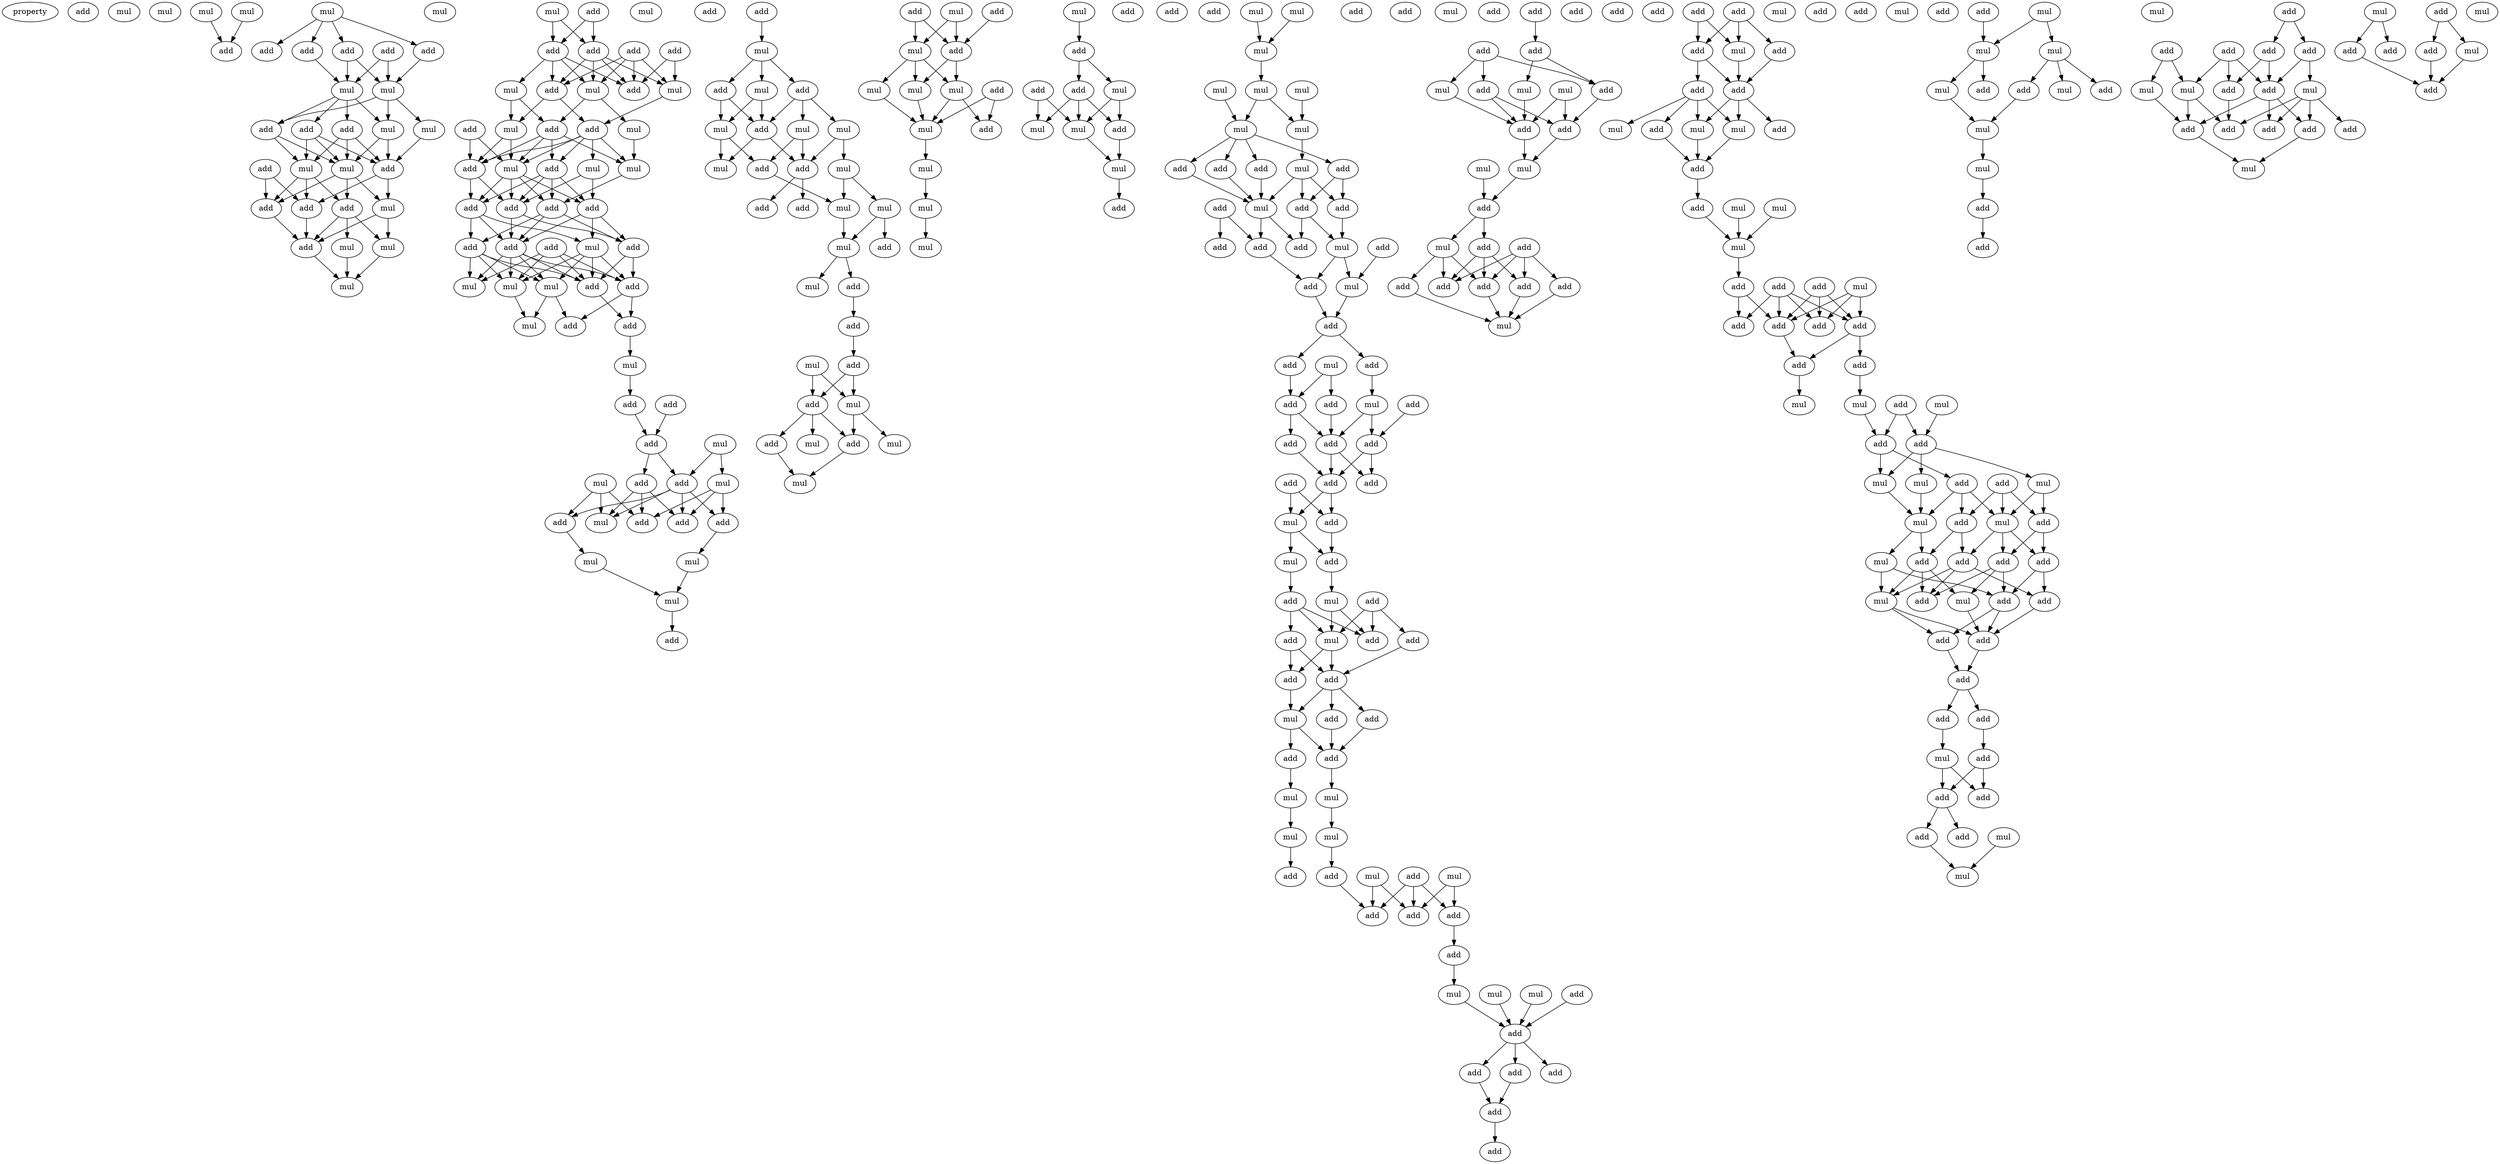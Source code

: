 digraph {
    node [fontcolor=black]
    property [mul=2,lf=1.8]
    0 [ label = add ];
    1 [ label = mul ];
    2 [ label = mul ];
    3 [ label = mul ];
    4 [ label = mul ];
    5 [ label = add ];
    6 [ label = mul ];
    7 [ label = add ];
    8 [ label = add ];
    9 [ label = add ];
    10 [ label = add ];
    11 [ label = add ];
    12 [ label = mul ];
    13 [ label = mul ];
    14 [ label = mul ];
    15 [ label = mul ];
    16 [ label = add ];
    17 [ label = add ];
    18 [ label = add ];
    19 [ label = mul ];
    20 [ label = add ];
    21 [ label = mul ];
    22 [ label = add ];
    23 [ label = add ];
    24 [ label = add ];
    25 [ label = add ];
    26 [ label = mul ];
    27 [ label = add ];
    28 [ label = mul ];
    29 [ label = mul ];
    30 [ label = mul ];
    31 [ label = mul ];
    32 [ label = add ];
    33 [ label = mul ];
    34 [ label = mul ];
    35 [ label = add ];
    36 [ label = add ];
    37 [ label = add ];
    38 [ label = add ];
    39 [ label = mul ];
    40 [ label = add ];
    41 [ label = add ];
    42 [ label = mul ];
    43 [ label = mul ];
    44 [ label = mul ];
    45 [ label = add ];
    46 [ label = add ];
    47 [ label = mul ];
    48 [ label = add ];
    49 [ label = mul ];
    50 [ label = mul ];
    51 [ label = add ];
    52 [ label = mul ];
    53 [ label = add ];
    54 [ label = add ];
    55 [ label = add ];
    56 [ label = add ];
    57 [ label = add ];
    58 [ label = add ];
    59 [ label = add ];
    60 [ label = mul ];
    61 [ label = add ];
    62 [ label = add ];
    63 [ label = mul ];
    64 [ label = mul ];
    65 [ label = mul ];
    66 [ label = add ];
    67 [ label = add ];
    68 [ label = add ];
    69 [ label = mul ];
    70 [ label = add ];
    71 [ label = mul ];
    72 [ label = add ];
    73 [ label = add ];
    74 [ label = add ];
    75 [ label = mul ];
    76 [ label = add ];
    77 [ label = add ];
    78 [ label = mul ];
    79 [ label = mul ];
    80 [ label = add ];
    81 [ label = add ];
    82 [ label = add ];
    83 [ label = mul ];
    84 [ label = add ];
    85 [ label = add ];
    86 [ label = mul ];
    87 [ label = mul ];
    88 [ label = mul ];
    89 [ label = add ];
    90 [ label = add ];
    91 [ label = mul ];
    92 [ label = mul ];
    93 [ label = add ];
    94 [ label = add ];
    95 [ label = mul ];
    96 [ label = mul ];
    97 [ label = mul ];
    98 [ label = add ];
    99 [ label = mul ];
    100 [ label = mul ];
    101 [ label = add ];
    102 [ label = add ];
    103 [ label = add ];
    104 [ label = mul ];
    105 [ label = mul ];
    106 [ label = add ];
    107 [ label = add ];
    108 [ label = mul ];
    109 [ label = mul ];
    110 [ label = add ];
    111 [ label = add ];
    112 [ label = mul ];
    113 [ label = add ];
    114 [ label = add ];
    115 [ label = mul ];
    116 [ label = add ];
    117 [ label = add ];
    118 [ label = mul ];
    119 [ label = mul ];
    120 [ label = mul ];
    121 [ label = mul ];
    122 [ label = add ];
    123 [ label = add ];
    124 [ label = mul ];
    125 [ label = add ];
    126 [ label = mul ];
    127 [ label = add ];
    128 [ label = mul ];
    129 [ label = mul ];
    130 [ label = mul ];
    131 [ label = add ];
    132 [ label = mul ];
    133 [ label = mul ];
    134 [ label = mul ];
    135 [ label = mul ];
    136 [ label = add ];
    137 [ label = add ];
    138 [ label = mul ];
    139 [ label = add ];
    140 [ label = add ];
    141 [ label = mul ];
    142 [ label = add ];
    143 [ label = mul ];
    144 [ label = add ];
    145 [ label = mul ];
    146 [ label = add ];
    147 [ label = add ];
    148 [ label = mul ];
    149 [ label = mul ];
    150 [ label = mul ];
    151 [ label = mul ];
    152 [ label = mul ];
    153 [ label = mul ];
    154 [ label = add ];
    155 [ label = mul ];
    156 [ label = mul ];
    157 [ label = add ];
    158 [ label = add ];
    159 [ label = mul ];
    160 [ label = add ];
    161 [ label = add ];
    162 [ label = add ];
    163 [ label = add ];
    164 [ label = mul ];
    165 [ label = add ];
    166 [ label = mul ];
    167 [ label = add ];
    168 [ label = add ];
    169 [ label = add ];
    170 [ label = add ];
    171 [ label = add ];
    172 [ label = mul ];
    173 [ label = add ];
    174 [ label = mul ];
    175 [ label = add ];
    176 [ label = add ];
    177 [ label = add ];
    178 [ label = mul ];
    179 [ label = add ];
    180 [ label = add ];
    181 [ label = add ];
    182 [ label = add ];
    183 [ label = add ];
    184 [ label = add ];
    185 [ label = add ];
    186 [ label = add ];
    187 [ label = mul ];
    188 [ label = add ];
    189 [ label = add ];
    190 [ label = mul ];
    191 [ label = mul ];
    192 [ label = add ];
    193 [ label = add ];
    194 [ label = add ];
    195 [ label = add ];
    196 [ label = add ];
    197 [ label = mul ];
    198 [ label = add ];
    199 [ label = add ];
    200 [ label = add ];
    201 [ label = mul ];
    202 [ label = add ];
    203 [ label = add ];
    204 [ label = add ];
    205 [ label = mul ];
    206 [ label = mul ];
    207 [ label = add ];
    208 [ label = mul ];
    209 [ label = mul ];
    210 [ label = mul ];
    211 [ label = mul ];
    212 [ label = add ];
    213 [ label = add ];
    214 [ label = add ];
    215 [ label = add ];
    216 [ label = add ];
    217 [ label = add ];
    218 [ label = add ];
    219 [ label = mul ];
    220 [ label = mul ];
    221 [ label = mul ];
    222 [ label = add ];
    223 [ label = add ];
    224 [ label = mul ];
    225 [ label = add ];
    226 [ label = add ];
    227 [ label = add ];
    228 [ label = add ];
    229 [ label = add ];
    230 [ label = add ];
    231 [ label = add ];
    232 [ label = add ];
    233 [ label = add ];
    234 [ label = add ];
    235 [ label = add ];
    236 [ label = add ];
    237 [ label = mul ];
    238 [ label = mul ];
    239 [ label = mul ];
    240 [ label = add ];
    241 [ label = add ];
    242 [ label = add ];
    243 [ label = add ];
    244 [ label = mul ];
    245 [ label = mul ];
    246 [ label = add ];
    247 [ label = add ];
    248 [ label = add ];
    249 [ label = mul ];
    250 [ label = add ];
    251 [ label = add ];
    252 [ label = add ];
    253 [ label = add ];
    254 [ label = add ];
    255 [ label = mul ];
    256 [ label = add ];
    257 [ label = add ];
    258 [ label = add ];
    259 [ label = add ];
    260 [ label = mul ];
    261 [ label = add ];
    262 [ label = mul ];
    263 [ label = add ];
    264 [ label = add ];
    265 [ label = add ];
    266 [ label = add ];
    267 [ label = mul ];
    268 [ label = mul ];
    269 [ label = mul ];
    270 [ label = add ];
    271 [ label = mul ];
    272 [ label = add ];
    273 [ label = mul ];
    274 [ label = mul ];
    275 [ label = mul ];
    276 [ label = add ];
    277 [ label = add ];
    278 [ label = add ];
    279 [ label = add ];
    280 [ label = add ];
    281 [ label = add ];
    282 [ label = add ];
    283 [ label = add ];
    284 [ label = add ];
    285 [ label = add ];
    286 [ label = mul ];
    287 [ label = mul ];
    288 [ label = mul ];
    289 [ label = add ];
    290 [ label = add ];
    291 [ label = mul ];
    292 [ label = add ];
    293 [ label = add ];
    294 [ label = mul ];
    295 [ label = mul ];
    296 [ label = add ];
    297 [ label = mul ];
    298 [ label = add ];
    299 [ label = mul ];
    300 [ label = mul ];
    301 [ label = add ];
    302 [ label = add ];
    303 [ label = add ];
    304 [ label = add ];
    305 [ label = add ];
    306 [ label = add ];
    307 [ label = mul ];
    308 [ label = mul ];
    309 [ label = add ];
    310 [ label = add ];
    311 [ label = add ];
    312 [ label = add ];
    313 [ label = add ];
    314 [ label = add ];
    315 [ label = mul ];
    316 [ label = add ];
    317 [ label = add ];
    318 [ label = add ];
    319 [ label = add ];
    320 [ label = add ];
    321 [ label = mul ];
    322 [ label = add ];
    323 [ label = mul ];
    324 [ label = mul ];
    325 [ label = add ];
    326 [ label = mul ];
    327 [ label = add ];
    328 [ label = mul ];
    329 [ label = mul ];
    330 [ label = add ];
    331 [ label = mul ];
    332 [ label = add ];
    333 [ label = mul ];
    334 [ label = add ];
    335 [ label = mul ];
    336 [ label = mul ];
    337 [ label = mul ];
    338 [ label = add ];
    339 [ label = add ];
    340 [ label = add ];
    341 [ label = add ];
    342 [ label = add ];
    343 [ label = add ];
    344 [ label = add ];
    345 [ label = add ];
    346 [ label = mul ];
    347 [ label = add ];
    348 [ label = mul ];
    349 [ label = mul ];
    350 [ label = add ];
    351 [ label = add ];
    352 [ label = add ];
    353 [ label = add ];
    354 [ label = add ];
    355 [ label = mul ];
    356 [ label = mul ];
    357 [ label = add ];
    358 [ label = add ];
    359 [ label = mul ];
    360 [ label = mul ];
    361 [ label = add ];
    362 [ label = add ];
    363 [ label = add ];
    3 -> 5 [ name = 0 ];
    4 -> 5 [ name = 1 ];
    6 -> 8 [ name = 2 ];
    6 -> 9 [ name = 3 ];
    6 -> 10 [ name = 4 ];
    6 -> 11 [ name = 5 ];
    7 -> 12 [ name = 6 ];
    7 -> 13 [ name = 7 ];
    8 -> 12 [ name = 8 ];
    10 -> 12 [ name = 9 ];
    10 -> 13 [ name = 10 ];
    11 -> 13 [ name = 11 ];
    12 -> 14 [ name = 12 ];
    12 -> 15 [ name = 13 ];
    12 -> 17 [ name = 14 ];
    13 -> 15 [ name = 15 ];
    13 -> 16 [ name = 16 ];
    13 -> 17 [ name = 17 ];
    13 -> 18 [ name = 18 ];
    14 -> 20 [ name = 19 ];
    15 -> 19 [ name = 20 ];
    15 -> 20 [ name = 21 ];
    16 -> 19 [ name = 22 ];
    16 -> 20 [ name = 23 ];
    16 -> 21 [ name = 24 ];
    17 -> 19 [ name = 25 ];
    17 -> 21 [ name = 26 ];
    18 -> 19 [ name = 27 ];
    18 -> 20 [ name = 28 ];
    18 -> 21 [ name = 29 ];
    19 -> 23 [ name = 30 ];
    19 -> 25 [ name = 31 ];
    19 -> 26 [ name = 32 ];
    20 -> 24 [ name = 33 ];
    20 -> 26 [ name = 34 ];
    21 -> 23 [ name = 35 ];
    21 -> 24 [ name = 36 ];
    21 -> 25 [ name = 37 ];
    22 -> 23 [ name = 38 ];
    22 -> 24 [ name = 39 ];
    23 -> 27 [ name = 40 ];
    24 -> 27 [ name = 41 ];
    25 -> 27 [ name = 42 ];
    25 -> 28 [ name = 43 ];
    25 -> 29 [ name = 44 ];
    26 -> 27 [ name = 45 ];
    26 -> 28 [ name = 46 ];
    27 -> 30 [ name = 47 ];
    28 -> 30 [ name = 48 ];
    29 -> 30 [ name = 49 ];
    32 -> 37 [ name = 50 ];
    32 -> 38 [ name = 51 ];
    33 -> 37 [ name = 52 ];
    33 -> 38 [ name = 53 ];
    35 -> 39 [ name = 54 ];
    35 -> 40 [ name = 55 ];
    35 -> 41 [ name = 56 ];
    35 -> 43 [ name = 57 ];
    36 -> 39 [ name = 58 ];
    36 -> 41 [ name = 59 ];
    37 -> 40 [ name = 60 ];
    37 -> 41 [ name = 61 ];
    37 -> 42 [ name = 62 ];
    37 -> 43 [ name = 63 ];
    38 -> 39 [ name = 64 ];
    38 -> 40 [ name = 65 ];
    38 -> 41 [ name = 66 ];
    38 -> 43 [ name = 67 ];
    39 -> 48 [ name = 68 ];
    40 -> 44 [ name = 69 ];
    40 -> 48 [ name = 70 ];
    42 -> 44 [ name = 71 ];
    42 -> 46 [ name = 72 ];
    43 -> 46 [ name = 73 ];
    43 -> 47 [ name = 74 ];
    44 -> 49 [ name = 75 ];
    44 -> 53 [ name = 76 ];
    45 -> 49 [ name = 77 ];
    45 -> 53 [ name = 78 ];
    46 -> 49 [ name = 79 ];
    46 -> 51 [ name = 80 ];
    46 -> 52 [ name = 81 ];
    46 -> 53 [ name = 82 ];
    47 -> 52 [ name = 83 ];
    48 -> 49 [ name = 84 ];
    48 -> 50 [ name = 85 ];
    48 -> 51 [ name = 86 ];
    48 -> 52 [ name = 87 ];
    48 -> 53 [ name = 88 ];
    49 -> 54 [ name = 89 ];
    49 -> 55 [ name = 90 ];
    49 -> 56 [ name = 91 ];
    49 -> 57 [ name = 92 ];
    50 -> 54 [ name = 93 ];
    50 -> 56 [ name = 94 ];
    51 -> 54 [ name = 95 ];
    51 -> 55 [ name = 96 ];
    51 -> 56 [ name = 97 ];
    51 -> 57 [ name = 98 ];
    52 -> 55 [ name = 99 ];
    53 -> 54 [ name = 100 ];
    53 -> 57 [ name = 101 ];
    54 -> 59 [ name = 102 ];
    54 -> 61 [ name = 103 ];
    55 -> 58 [ name = 104 ];
    55 -> 59 [ name = 105 ];
    55 -> 61 [ name = 106 ];
    56 -> 59 [ name = 107 ];
    56 -> 60 [ name = 108 ];
    56 -> 61 [ name = 109 ];
    57 -> 58 [ name = 110 ];
    57 -> 60 [ name = 111 ];
    57 -> 61 [ name = 112 ];
    58 -> 63 [ name = 113 ];
    58 -> 64 [ name = 114 ];
    58 -> 65 [ name = 115 ];
    58 -> 67 [ name = 116 ];
    59 -> 66 [ name = 117 ];
    59 -> 67 [ name = 118 ];
    60 -> 63 [ name = 119 ];
    60 -> 65 [ name = 120 ];
    60 -> 66 [ name = 121 ];
    60 -> 67 [ name = 122 ];
    61 -> 63 [ name = 123 ];
    61 -> 64 [ name = 124 ];
    61 -> 65 [ name = 125 ];
    61 -> 66 [ name = 126 ];
    61 -> 67 [ name = 127 ];
    62 -> 64 [ name = 128 ];
    62 -> 65 [ name = 129 ];
    62 -> 66 [ name = 130 ];
    62 -> 67 [ name = 131 ];
    63 -> 69 [ name = 132 ];
    63 -> 70 [ name = 133 ];
    65 -> 69 [ name = 134 ];
    66 -> 68 [ name = 135 ];
    66 -> 70 [ name = 136 ];
    67 -> 68 [ name = 137 ];
    68 -> 71 [ name = 138 ];
    71 -> 73 [ name = 139 ];
    73 -> 76 [ name = 140 ];
    74 -> 76 [ name = 141 ];
    75 -> 79 [ name = 142 ];
    75 -> 80 [ name = 143 ];
    76 -> 77 [ name = 144 ];
    76 -> 80 [ name = 145 ];
    77 -> 82 [ name = 146 ];
    77 -> 83 [ name = 147 ];
    77 -> 84 [ name = 148 ];
    78 -> 81 [ name = 149 ];
    78 -> 82 [ name = 150 ];
    78 -> 83 [ name = 151 ];
    79 -> 82 [ name = 152 ];
    79 -> 84 [ name = 153 ];
    79 -> 85 [ name = 154 ];
    80 -> 81 [ name = 155 ];
    80 -> 83 [ name = 156 ];
    80 -> 84 [ name = 157 ];
    80 -> 85 [ name = 158 ];
    81 -> 86 [ name = 159 ];
    85 -> 87 [ name = 160 ];
    86 -> 88 [ name = 161 ];
    87 -> 88 [ name = 162 ];
    88 -> 90 [ name = 163 ];
    89 -> 91 [ name = 164 ];
    91 -> 92 [ name = 165 ];
    91 -> 93 [ name = 166 ];
    91 -> 94 [ name = 167 ];
    92 -> 95 [ name = 168 ];
    92 -> 98 [ name = 169 ];
    93 -> 95 [ name = 170 ];
    93 -> 98 [ name = 171 ];
    94 -> 96 [ name = 172 ];
    94 -> 97 [ name = 173 ];
    94 -> 98 [ name = 174 ];
    95 -> 99 [ name = 175 ];
    95 -> 102 [ name = 176 ];
    96 -> 101 [ name = 177 ];
    96 -> 102 [ name = 178 ];
    97 -> 100 [ name = 179 ];
    97 -> 101 [ name = 180 ];
    98 -> 99 [ name = 181 ];
    98 -> 101 [ name = 182 ];
    100 -> 104 [ name = 183 ];
    100 -> 105 [ name = 184 ];
    101 -> 103 [ name = 185 ];
    101 -> 106 [ name = 186 ];
    102 -> 104 [ name = 187 ];
    104 -> 108 [ name = 188 ];
    105 -> 107 [ name = 189 ];
    105 -> 108 [ name = 190 ];
    108 -> 109 [ name = 191 ];
    108 -> 110 [ name = 192 ];
    110 -> 111 [ name = 193 ];
    111 -> 113 [ name = 194 ];
    112 -> 114 [ name = 195 ];
    112 -> 115 [ name = 196 ];
    113 -> 114 [ name = 197 ];
    113 -> 115 [ name = 198 ];
    114 -> 116 [ name = 199 ];
    114 -> 117 [ name = 200 ];
    114 -> 118 [ name = 201 ];
    115 -> 117 [ name = 202 ];
    115 -> 119 [ name = 203 ];
    116 -> 120 [ name = 204 ];
    117 -> 120 [ name = 205 ];
    121 -> 124 [ name = 206 ];
    121 -> 125 [ name = 207 ];
    122 -> 125 [ name = 208 ];
    123 -> 124 [ name = 209 ];
    123 -> 125 [ name = 210 ];
    124 -> 126 [ name = 211 ];
    124 -> 128 [ name = 212 ];
    124 -> 129 [ name = 213 ];
    125 -> 126 [ name = 214 ];
    125 -> 128 [ name = 215 ];
    126 -> 130 [ name = 216 ];
    126 -> 131 [ name = 217 ];
    127 -> 130 [ name = 218 ];
    127 -> 131 [ name = 219 ];
    128 -> 130 [ name = 220 ];
    129 -> 130 [ name = 221 ];
    130 -> 132 [ name = 222 ];
    132 -> 133 [ name = 223 ];
    133 -> 135 [ name = 224 ];
    134 -> 136 [ name = 225 ];
    136 -> 138 [ name = 226 ];
    136 -> 140 [ name = 227 ];
    137 -> 141 [ name = 228 ];
    137 -> 143 [ name = 229 ];
    138 -> 142 [ name = 230 ];
    138 -> 143 [ name = 231 ];
    140 -> 141 [ name = 232 ];
    140 -> 142 [ name = 233 ];
    140 -> 143 [ name = 234 ];
    142 -> 145 [ name = 235 ];
    143 -> 145 [ name = 236 ];
    145 -> 146 [ name = 237 ];
    148 -> 150 [ name = 238 ];
    149 -> 150 [ name = 239 ];
    150 -> 151 [ name = 240 ];
    151 -> 155 [ name = 241 ];
    151 -> 156 [ name = 242 ];
    152 -> 155 [ name = 243 ];
    153 -> 156 [ name = 244 ];
    155 -> 159 [ name = 245 ];
    156 -> 157 [ name = 246 ];
    156 -> 158 [ name = 247 ];
    156 -> 160 [ name = 248 ];
    156 -> 161 [ name = 249 ];
    157 -> 164 [ name = 250 ];
    158 -> 164 [ name = 251 ];
    159 -> 162 [ name = 252 ];
    159 -> 164 [ name = 253 ];
    159 -> 165 [ name = 254 ];
    160 -> 164 [ name = 255 ];
    161 -> 162 [ name = 256 ];
    161 -> 165 [ name = 257 ];
    162 -> 166 [ name = 258 ];
    162 -> 170 [ name = 259 ];
    163 -> 167 [ name = 260 ];
    163 -> 169 [ name = 261 ];
    164 -> 167 [ name = 262 ];
    164 -> 170 [ name = 263 ];
    165 -> 166 [ name = 264 ];
    166 -> 171 [ name = 265 ];
    166 -> 172 [ name = 266 ];
    167 -> 171 [ name = 267 ];
    168 -> 172 [ name = 268 ];
    171 -> 173 [ name = 269 ];
    172 -> 173 [ name = 270 ];
    173 -> 175 [ name = 271 ];
    173 -> 176 [ name = 272 ];
    174 -> 177 [ name = 273 ];
    174 -> 180 [ name = 274 ];
    175 -> 178 [ name = 275 ];
    176 -> 177 [ name = 276 ];
    177 -> 181 [ name = 277 ];
    177 -> 183 [ name = 278 ];
    178 -> 181 [ name = 279 ];
    178 -> 182 [ name = 280 ];
    179 -> 182 [ name = 281 ];
    180 -> 181 [ name = 282 ];
    181 -> 184 [ name = 283 ];
    181 -> 185 [ name = 284 ];
    182 -> 184 [ name = 285 ];
    182 -> 185 [ name = 286 ];
    183 -> 184 [ name = 287 ];
    184 -> 187 [ name = 288 ];
    184 -> 188 [ name = 289 ];
    186 -> 187 [ name = 290 ];
    186 -> 188 [ name = 291 ];
    187 -> 189 [ name = 292 ];
    187 -> 190 [ name = 293 ];
    188 -> 189 [ name = 294 ];
    189 -> 191 [ name = 295 ];
    190 -> 192 [ name = 296 ];
    191 -> 195 [ name = 297 ];
    191 -> 197 [ name = 298 ];
    192 -> 194 [ name = 299 ];
    192 -> 195 [ name = 300 ];
    192 -> 197 [ name = 301 ];
    193 -> 195 [ name = 302 ];
    193 -> 196 [ name = 303 ];
    193 -> 197 [ name = 304 ];
    194 -> 198 [ name = 305 ];
    194 -> 199 [ name = 306 ];
    196 -> 199 [ name = 307 ];
    197 -> 198 [ name = 308 ];
    197 -> 199 [ name = 309 ];
    198 -> 201 [ name = 310 ];
    199 -> 200 [ name = 311 ];
    199 -> 201 [ name = 312 ];
    199 -> 202 [ name = 313 ];
    200 -> 204 [ name = 314 ];
    201 -> 203 [ name = 315 ];
    201 -> 204 [ name = 316 ];
    202 -> 204 [ name = 317 ];
    203 -> 205 [ name = 318 ];
    204 -> 206 [ name = 319 ];
    205 -> 208 [ name = 320 ];
    206 -> 209 [ name = 321 ];
    208 -> 214 [ name = 322 ];
    209 -> 212 [ name = 323 ];
    210 -> 215 [ name = 324 ];
    210 -> 217 [ name = 325 ];
    211 -> 216 [ name = 326 ];
    211 -> 217 [ name = 327 ];
    212 -> 216 [ name = 328 ];
    213 -> 215 [ name = 329 ];
    213 -> 216 [ name = 330 ];
    213 -> 217 [ name = 331 ];
    215 -> 218 [ name = 332 ];
    218 -> 219 [ name = 333 ];
    219 -> 223 [ name = 334 ];
    220 -> 223 [ name = 335 ];
    221 -> 223 [ name = 336 ];
    222 -> 223 [ name = 337 ];
    223 -> 225 [ name = 338 ];
    223 -> 227 [ name = 339 ];
    223 -> 228 [ name = 340 ];
    225 -> 229 [ name = 341 ];
    228 -> 229 [ name = 342 ];
    229 -> 233 [ name = 343 ];
    230 -> 236 [ name = 344 ];
    235 -> 239 [ name = 345 ];
    235 -> 240 [ name = 346 ];
    235 -> 241 [ name = 347 ];
    236 -> 237 [ name = 348 ];
    236 -> 240 [ name = 349 ];
    237 -> 242 [ name = 350 ];
    238 -> 242 [ name = 351 ];
    238 -> 243 [ name = 352 ];
    239 -> 242 [ name = 353 ];
    240 -> 243 [ name = 354 ];
    241 -> 242 [ name = 355 ];
    241 -> 243 [ name = 356 ];
    242 -> 245 [ name = 357 ];
    243 -> 245 [ name = 358 ];
    244 -> 246 [ name = 359 ];
    245 -> 246 [ name = 360 ];
    246 -> 248 [ name = 361 ];
    246 -> 249 [ name = 362 ];
    247 -> 250 [ name = 363 ];
    247 -> 251 [ name = 364 ];
    247 -> 252 [ name = 365 ];
    247 -> 253 [ name = 366 ];
    248 -> 250 [ name = 367 ];
    248 -> 252 [ name = 368 ];
    248 -> 253 [ name = 369 ];
    249 -> 250 [ name = 370 ];
    249 -> 253 [ name = 371 ];
    249 -> 254 [ name = 372 ];
    251 -> 255 [ name = 373 ];
    252 -> 255 [ name = 374 ];
    253 -> 255 [ name = 375 ];
    254 -> 255 [ name = 376 ];
    256 -> 259 [ name = 377 ];
    256 -> 262 [ name = 378 ];
    257 -> 258 [ name = 379 ];
    257 -> 259 [ name = 380 ];
    257 -> 262 [ name = 381 ];
    258 -> 264 [ name = 382 ];
    259 -> 263 [ name = 383 ];
    259 -> 264 [ name = 384 ];
    262 -> 264 [ name = 385 ];
    263 -> 265 [ name = 386 ];
    263 -> 267 [ name = 387 ];
    263 -> 268 [ name = 388 ];
    263 -> 269 [ name = 389 ];
    264 -> 266 [ name = 390 ];
    264 -> 268 [ name = 391 ];
    264 -> 269 [ name = 392 ];
    265 -> 270 [ name = 393 ];
    268 -> 270 [ name = 394 ];
    269 -> 270 [ name = 395 ];
    270 -> 272 [ name = 396 ];
    271 -> 274 [ name = 397 ];
    272 -> 274 [ name = 398 ];
    273 -> 274 [ name = 399 ];
    274 -> 276 [ name = 400 ];
    275 -> 280 [ name = 401 ];
    275 -> 281 [ name = 402 ];
    275 -> 282 [ name = 403 ];
    276 -> 279 [ name = 404 ];
    276 -> 281 [ name = 405 ];
    277 -> 280 [ name = 406 ];
    277 -> 281 [ name = 407 ];
    277 -> 282 [ name = 408 ];
    278 -> 279 [ name = 409 ];
    278 -> 280 [ name = 410 ];
    278 -> 281 [ name = 411 ];
    278 -> 282 [ name = 412 ];
    280 -> 283 [ name = 413 ];
    280 -> 284 [ name = 414 ];
    281 -> 283 [ name = 415 ];
    283 -> 286 [ name = 416 ];
    284 -> 288 [ name = 417 ];
    285 -> 289 [ name = 418 ];
    285 -> 290 [ name = 419 ];
    287 -> 289 [ name = 420 ];
    288 -> 290 [ name = 421 ];
    289 -> 291 [ name = 422 ];
    289 -> 294 [ name = 423 ];
    289 -> 295 [ name = 424 ];
    290 -> 291 [ name = 425 ];
    290 -> 292 [ name = 426 ];
    291 -> 299 [ name = 427 ];
    292 -> 296 [ name = 428 ];
    292 -> 297 [ name = 429 ];
    292 -> 299 [ name = 430 ];
    293 -> 296 [ name = 431 ];
    293 -> 297 [ name = 432 ];
    293 -> 298 [ name = 433 ];
    294 -> 297 [ name = 434 ];
    294 -> 298 [ name = 435 ];
    295 -> 299 [ name = 436 ];
    296 -> 302 [ name = 437 ];
    296 -> 303 [ name = 438 ];
    297 -> 301 [ name = 439 ];
    297 -> 302 [ name = 440 ];
    297 -> 304 [ name = 441 ];
    298 -> 301 [ name = 442 ];
    298 -> 304 [ name = 443 ];
    299 -> 300 [ name = 444 ];
    299 -> 303 [ name = 445 ];
    300 -> 305 [ name = 446 ];
    300 -> 307 [ name = 447 ];
    301 -> 305 [ name = 448 ];
    301 -> 306 [ name = 449 ];
    301 -> 308 [ name = 450 ];
    302 -> 306 [ name = 451 ];
    302 -> 307 [ name = 452 ];
    302 -> 309 [ name = 453 ];
    303 -> 306 [ name = 454 ];
    303 -> 307 [ name = 455 ];
    303 -> 308 [ name = 456 ];
    304 -> 305 [ name = 457 ];
    304 -> 309 [ name = 458 ];
    305 -> 310 [ name = 459 ];
    305 -> 311 [ name = 460 ];
    307 -> 310 [ name = 461 ];
    307 -> 311 [ name = 462 ];
    308 -> 311 [ name = 463 ];
    309 -> 311 [ name = 464 ];
    310 -> 312 [ name = 465 ];
    311 -> 312 [ name = 466 ];
    312 -> 313 [ name = 467 ];
    312 -> 314 [ name = 468 ];
    313 -> 315 [ name = 469 ];
    314 -> 316 [ name = 470 ];
    315 -> 318 [ name = 471 ];
    315 -> 319 [ name = 472 ];
    316 -> 318 [ name = 473 ];
    316 -> 319 [ name = 474 ];
    319 -> 320 [ name = 475 ];
    319 -> 322 [ name = 476 ];
    320 -> 324 [ name = 477 ];
    321 -> 324 [ name = 478 ];
    326 -> 328 [ name = 479 ];
    326 -> 329 [ name = 480 ];
    327 -> 328 [ name = 481 ];
    328 -> 331 [ name = 482 ];
    328 -> 332 [ name = 483 ];
    329 -> 330 [ name = 484 ];
    329 -> 333 [ name = 485 ];
    329 -> 334 [ name = 486 ];
    330 -> 335 [ name = 487 ];
    331 -> 335 [ name = 488 ];
    335 -> 337 [ name = 489 ];
    337 -> 338 [ name = 490 ];
    338 -> 339 [ name = 491 ];
    340 -> 341 [ name = 492 ];
    340 -> 344 [ name = 493 ];
    341 -> 345 [ name = 494 ];
    341 -> 347 [ name = 495 ];
    342 -> 345 [ name = 496 ];
    342 -> 346 [ name = 497 ];
    342 -> 347 [ name = 498 ];
    343 -> 346 [ name = 499 ];
    343 -> 348 [ name = 500 ];
    344 -> 347 [ name = 501 ];
    344 -> 349 [ name = 502 ];
    345 -> 350 [ name = 503 ];
    346 -> 350 [ name = 504 ];
    346 -> 353 [ name = 505 ];
    347 -> 352 [ name = 506 ];
    347 -> 353 [ name = 507 ];
    347 -> 354 [ name = 508 ];
    348 -> 353 [ name = 509 ];
    349 -> 350 [ name = 510 ];
    349 -> 351 [ name = 511 ];
    349 -> 352 [ name = 512 ];
    349 -> 354 [ name = 513 ];
    353 -> 355 [ name = 514 ];
    354 -> 355 [ name = 515 ];
    356 -> 361 [ name = 516 ];
    356 -> 362 [ name = 517 ];
    357 -> 358 [ name = 518 ];
    357 -> 360 [ name = 519 ];
    358 -> 363 [ name = 520 ];
    360 -> 363 [ name = 521 ];
    361 -> 363 [ name = 522 ];
}
